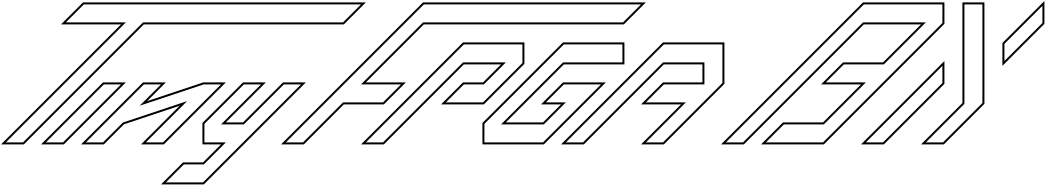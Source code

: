 <?xml version="1.0" encoding="UTF-8"?>
<dia:diagram xmlns:dia="http://www.lysator.liu.se/~alla/dia/">
  <dia:layer name="Background" visible="true" active="true">
    <dia:object type="Standard - Polygon" version="0" id="O0">
      <dia:attribute name="obj_pos">
        <dia:point val="-30,4"/>
      </dia:attribute>
      <dia:attribute name="obj_bb">
        <dia:rectangle val="-36.121,2.95;-17.879,10.05"/>
      </dia:attribute>
      <dia:attribute name="poly_points">
        <dia:point val="-30,4"/>
        <dia:point val="-33,4"/>
        <dia:point val="-32,3"/>
        <dia:point val="-18,3"/>
        <dia:point val="-19,4"/>
        <dia:point val="-29,4"/>
        <dia:point val="-35,10"/>
        <dia:point val="-36,10"/>
      </dia:attribute>
      <dia:attribute name="show_background">
        <dia:boolean val="true"/>
      </dia:attribute>
    </dia:object>
    <dia:object type="Standard - Polygon" version="0" id="O1">
      <dia:attribute name="obj_pos">
        <dia:point val="-31,7"/>
      </dia:attribute>
      <dia:attribute name="obj_bb">
        <dia:rectangle val="-34.121,6.95;-29.879,10.05"/>
      </dia:attribute>
      <dia:attribute name="poly_points">
        <dia:point val="-31,7"/>
        <dia:point val="-30,7"/>
        <dia:point val="-33,10"/>
        <dia:point val="-34,10"/>
      </dia:attribute>
      <dia:attribute name="show_background">
        <dia:boolean val="true"/>
      </dia:attribute>
    </dia:object>
    <dia:object type="Standard - Polygon" version="0" id="O2">
      <dia:attribute name="obj_pos">
        <dia:point val="-29,7"/>
      </dia:attribute>
      <dia:attribute name="obj_bb">
        <dia:rectangle val="-32.121,6.95;-24.879,10.05"/>
      </dia:attribute>
      <dia:attribute name="poly_points">
        <dia:point val="-29,7"/>
        <dia:point val="-28,7"/>
        <dia:point val="-29,8"/>
        <dia:point val="-26,7"/>
        <dia:point val="-25,7"/>
        <dia:point val="-28,10"/>
        <dia:point val="-29,10"/>
        <dia:point val="-27,8"/>
        <dia:point val="-30,9"/>
        <dia:point val="-31,10"/>
        <dia:point val="-32,10"/>
      </dia:attribute>
      <dia:attribute name="show_background">
        <dia:boolean val="true"/>
      </dia:attribute>
    </dia:object>
    <dia:object type="Standard - Polygon" version="0" id="O3">
      <dia:attribute name="obj_pos">
        <dia:point val="-24,7"/>
      </dia:attribute>
      <dia:attribute name="obj_bb">
        <dia:rectangle val="-28.121,6.95;-20.879,12.05"/>
      </dia:attribute>
      <dia:attribute name="poly_points">
        <dia:point val="-24,7"/>
        <dia:point val="-23,7"/>
        <dia:point val="-25,9"/>
        <dia:point val="-24,9"/>
        <dia:point val="-22,7"/>
        <dia:point val="-21,7"/>
        <dia:point val="-24,10"/>
        <dia:point val="-26,12"/>
        <dia:point val="-28,12"/>
        <dia:point val="-27,11"/>
        <dia:point val="-26,11"/>
        <dia:point val="-25,10"/>
        <dia:point val="-26,10"/>
        <dia:point val="-26,9"/>
      </dia:attribute>
      <dia:attribute name="show_background">
        <dia:boolean val="true"/>
      </dia:attribute>
    </dia:object>
    <dia:object type="Standard - Polygon" version="0" id="O4">
      <dia:attribute name="obj_pos">
        <dia:point val="-18,6"/>
      </dia:attribute>
      <dia:attribute name="obj_bb">
        <dia:rectangle val="-22.121,2.95;-3.879,10.05"/>
      </dia:attribute>
      <dia:attribute name="poly_points">
        <dia:point val="-18,6"/>
        <dia:point val="-15,3"/>
        <dia:point val="-4,3"/>
        <dia:point val="-5,4"/>
        <dia:point val="-15,4"/>
        <dia:point val="-18,7"/>
        <dia:point val="-16,7"/>
        <dia:point val="-17,8"/>
        <dia:point val="-19,8"/>
        <dia:point val="-21,10"/>
        <dia:point val="-22,10"/>
      </dia:attribute>
      <dia:attribute name="show_background">
        <dia:boolean val="true"/>
      </dia:attribute>
    </dia:object>
    <dia:object type="Standard - Polygon" version="0" id="O5">
      <dia:attribute name="obj_pos">
        <dia:point val="-13,5"/>
      </dia:attribute>
      <dia:attribute name="obj_bb">
        <dia:rectangle val="-18.121,4.95;-9.95,10.05"/>
      </dia:attribute>
      <dia:attribute name="poly_points">
        <dia:point val="-13,5"/>
        <dia:point val="-10,5"/>
        <dia:point val="-10,6"/>
        <dia:point val="-12,8"/>
        <dia:point val="-14,8"/>
        <dia:point val="-13,7"/>
        <dia:point val="-12,7"/>
        <dia:point val="-11,6"/>
        <dia:point val="-13,6"/>
        <dia:point val="-17,10"/>
        <dia:point val="-18,10"/>
      </dia:attribute>
      <dia:attribute name="show_background">
        <dia:boolean val="true"/>
      </dia:attribute>
    </dia:object>
    <dia:object type="Standard - Polygon" version="0" id="O6">
      <dia:attribute name="obj_pos">
        <dia:point val="-8,5"/>
      </dia:attribute>
      <dia:attribute name="obj_bb">
        <dia:rectangle val="-12.05,4.95;-4.95,10.05"/>
      </dia:attribute>
      <dia:attribute name="poly_points">
        <dia:point val="-8,5"/>
        <dia:point val="-5,5"/>
        <dia:point val="-5,6"/>
        <dia:point val="-6,6"/>
        <dia:point val="-8,6"/>
        <dia:point val="-11,9"/>
        <dia:point val="-9,9"/>
        <dia:point val="-8,8"/>
        <dia:point val="-9,8"/>
        <dia:point val="-8,7"/>
        <dia:point val="-6,7"/>
        <dia:point val="-9,10"/>
        <dia:point val="-12,10"/>
        <dia:point val="-12,9"/>
      </dia:attribute>
      <dia:attribute name="show_background">
        <dia:boolean val="true"/>
      </dia:attribute>
    </dia:object>
    <dia:object type="Standard - Polygon" version="0" id="O7">
      <dia:attribute name="obj_pos">
        <dia:point val="-3,5"/>
      </dia:attribute>
      <dia:attribute name="obj_bb">
        <dia:rectangle val="-8.121,4.95;0.05,10.05"/>
      </dia:attribute>
      <dia:attribute name="poly_points">
        <dia:point val="-3,5"/>
        <dia:point val="0,5"/>
        <dia:point val="0,7"/>
        <dia:point val="-3,10"/>
        <dia:point val="-4,10"/>
        <dia:point val="-2,8"/>
        <dia:point val="-4,8"/>
        <dia:point val="-3,7"/>
        <dia:point val="-1,7"/>
        <dia:point val="-1,6"/>
        <dia:point val="-3,6"/>
        <dia:point val="-3,6"/>
        <dia:point val="-7,10"/>
        <dia:point val="-8,10"/>
      </dia:attribute>
      <dia:attribute name="show_background">
        <dia:boolean val="true"/>
      </dia:attribute>
    </dia:object>
    <dia:object type="Standard - Polygon" version="0" id="O8">
      <dia:attribute name="obj_pos">
        <dia:point val="7,3"/>
      </dia:attribute>
      <dia:attribute name="obj_bb">
        <dia:rectangle val="-0.121,2.95;11.05,10.05"/>
      </dia:attribute>
      <dia:attribute name="poly_points">
        <dia:point val="7,3"/>
        <dia:point val="11,3"/>
        <dia:point val="11,4"/>
        <dia:point val="5,10"/>
        <dia:point val="2,10"/>
        <dia:point val="3,9"/>
        <dia:point val="5,9"/>
        <dia:point val="7,7"/>
        <dia:point val="5,7"/>
        <dia:point val="6,6"/>
        <dia:point val="8,6"/>
        <dia:point val="10,4"/>
        <dia:point val="7,4"/>
        <dia:point val="1,10"/>
        <dia:point val="0,10"/>
      </dia:attribute>
      <dia:attribute name="show_background">
        <dia:boolean val="true"/>
      </dia:attribute>
    </dia:object>
    <dia:object type="Standard - Polygon" version="0" id="O9">
      <dia:attribute name="obj_pos">
        <dia:point val="11,7"/>
      </dia:attribute>
      <dia:attribute name="obj_bb">
        <dia:rectangle val="6.879,5.929;11.05,10.05"/>
      </dia:attribute>
      <dia:attribute name="poly_points">
        <dia:point val="11,7"/>
        <dia:point val="11,7"/>
        <dia:point val="8,10"/>
        <dia:point val="7,10"/>
        <dia:point val="11,6"/>
        <dia:point val="11,6"/>
      </dia:attribute>
      <dia:attribute name="show_background">
        <dia:boolean val="true"/>
      </dia:attribute>
    </dia:object>
    <dia:object type="Standard - Polygon" version="0" id="O10">
      <dia:attribute name="obj_pos">
        <dia:point val="13,3"/>
      </dia:attribute>
      <dia:attribute name="obj_bb">
        <dia:rectangle val="9.879,2.95;13.05,10.05"/>
      </dia:attribute>
      <dia:attribute name="poly_points">
        <dia:point val="13,3"/>
        <dia:point val="13,8"/>
        <dia:point val="11,10"/>
        <dia:point val="10,10"/>
        <dia:point val="12,8"/>
        <dia:point val="12,3"/>
      </dia:attribute>
      <dia:attribute name="show_background">
        <dia:boolean val="true"/>
      </dia:attribute>
    </dia:object>
    <dia:object type="Standard - Polygon" version="0" id="O11">
      <dia:attribute name="obj_pos">
        <dia:point val="16,4"/>
      </dia:attribute>
      <dia:attribute name="obj_bb">
        <dia:rectangle val="13.95,2.879;16.05,6.121"/>
      </dia:attribute>
      <dia:attribute name="poly_points">
        <dia:point val="16,4"/>
        <dia:point val="14,6"/>
        <dia:point val="14,5"/>
        <dia:point val="16,3"/>
      </dia:attribute>
      <dia:attribute name="show_background">
        <dia:boolean val="true"/>
      </dia:attribute>
    </dia:object>
  </dia:layer>
</dia:diagram>
